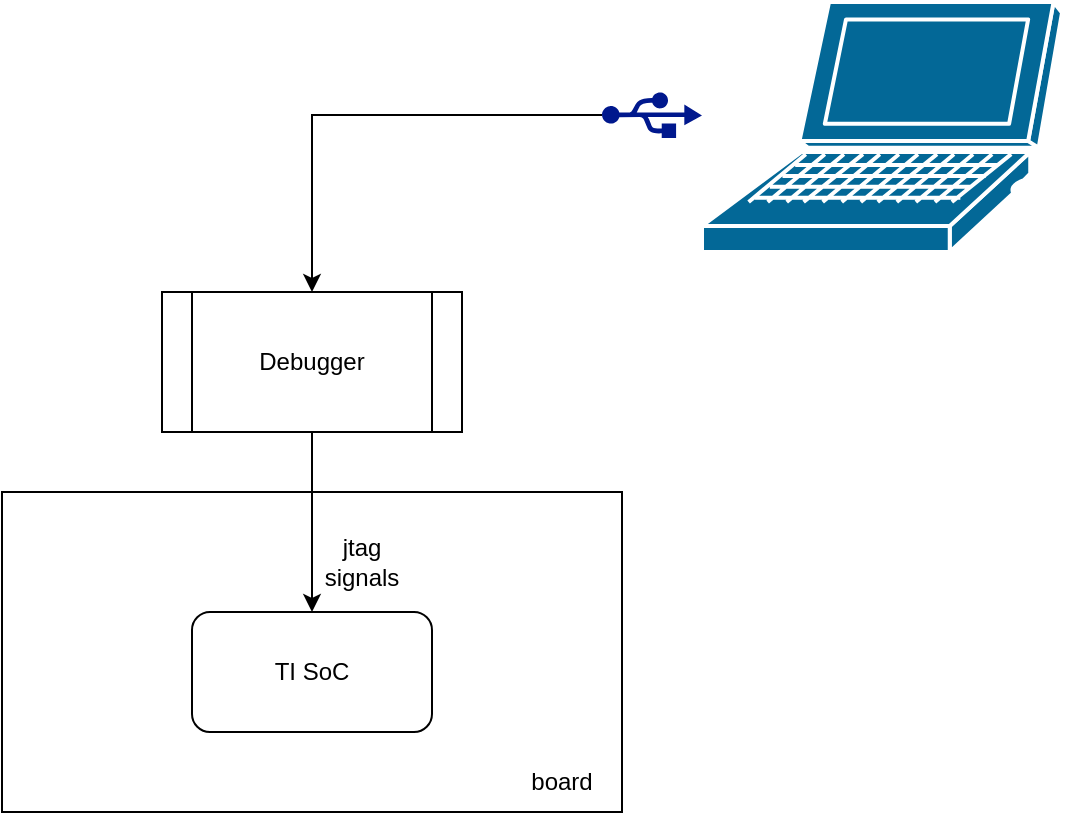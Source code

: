 <mxfile version="18.0.1" type="device"><diagram id="FW7Z6w7JuMIOq0kSCxF6" name="Page-1"><mxGraphModel dx="1102" dy="1025" grid="1" gridSize="10" guides="1" tooltips="1" connect="1" arrows="1" fold="1" page="1" pageScale="1" pageWidth="850" pageHeight="1100" math="0" shadow="0"><root><mxCell id="0"/><mxCell id="1" parent="0"/><mxCell id="6c_p3da-7wpkfT1hgQen-10" value="" style="rounded=0;whiteSpace=wrap;html=1;fillColor=none;" parent="1" vertex="1"><mxGeometry x="210" y="270" width="310" height="160" as="geometry"/></mxCell><mxCell id="6c_p3da-7wpkfT1hgQen-1" value="Debugger" style="shape=process;whiteSpace=wrap;html=1;backgroundOutline=1;" parent="1" vertex="1"><mxGeometry x="290" y="170" width="150" height="70" as="geometry"/></mxCell><mxCell id="6c_p3da-7wpkfT1hgQen-7" value="TI SoC" style="rounded=1;whiteSpace=wrap;html=1;" parent="1" vertex="1"><mxGeometry x="305" y="330" width="120" height="60" as="geometry"/></mxCell><mxCell id="6c_p3da-7wpkfT1hgQen-8" value="" style="endArrow=classic;html=1;rounded=0;entryX=0.5;entryY=0;entryDx=0;entryDy=0;" parent="1" source="6c_p3da-7wpkfT1hgQen-1" target="6c_p3da-7wpkfT1hgQen-7" edge="1"><mxGeometry width="50" height="50" relative="1" as="geometry"><mxPoint x="400" y="550" as="sourcePoint"/><mxPoint x="450" y="500" as="targetPoint"/></mxGeometry></mxCell><mxCell id="6c_p3da-7wpkfT1hgQen-9" value="jtag signals" style="text;html=1;strokeColor=none;fillColor=none;align=center;verticalAlign=middle;whiteSpace=wrap;rounded=0;" parent="1" vertex="1"><mxGeometry x="360" y="290" width="60" height="30" as="geometry"/></mxCell><mxCell id="6c_p3da-7wpkfT1hgQen-11" value="board" style="text;html=1;strokeColor=none;fillColor=none;align=center;verticalAlign=middle;whiteSpace=wrap;rounded=0;" parent="1" vertex="1"><mxGeometry x="460" y="400" width="60" height="30" as="geometry"/></mxCell><mxCell id="6c_p3da-7wpkfT1hgQen-12" value="" style="shape=mxgraph.cisco.computers_and_peripherals.laptop;html=1;pointerEvents=1;dashed=0;fillColor=#036897;strokeColor=#ffffff;strokeWidth=2;verticalLabelPosition=bottom;verticalAlign=top;align=center;outlineConnect=0;" parent="1" vertex="1"><mxGeometry x="560" y="25" width="180" height="125" as="geometry"/></mxCell><mxCell id="6c_p3da-7wpkfT1hgQen-14" style="edgeStyle=orthogonalEdgeStyle;rounded=0;orthogonalLoop=1;jettySize=auto;html=1;entryX=0.5;entryY=0;entryDx=0;entryDy=0;" parent="1" source="6c_p3da-7wpkfT1hgQen-13" target="6c_p3da-7wpkfT1hgQen-1" edge="1"><mxGeometry relative="1" as="geometry"><mxPoint x="370" y="70" as="targetPoint"/></mxGeometry></mxCell><mxCell id="6c_p3da-7wpkfT1hgQen-13" value="" style="sketch=0;aspect=fixed;pointerEvents=1;shadow=0;dashed=0;html=1;strokeColor=none;labelPosition=center;verticalLabelPosition=bottom;verticalAlign=top;align=center;fillColor=#00188D;shape=mxgraph.mscae.enterprise.usb" parent="1" vertex="1"><mxGeometry x="510" y="70" width="50" height="23" as="geometry"/></mxCell></root></mxGraphModel></diagram></mxfile>